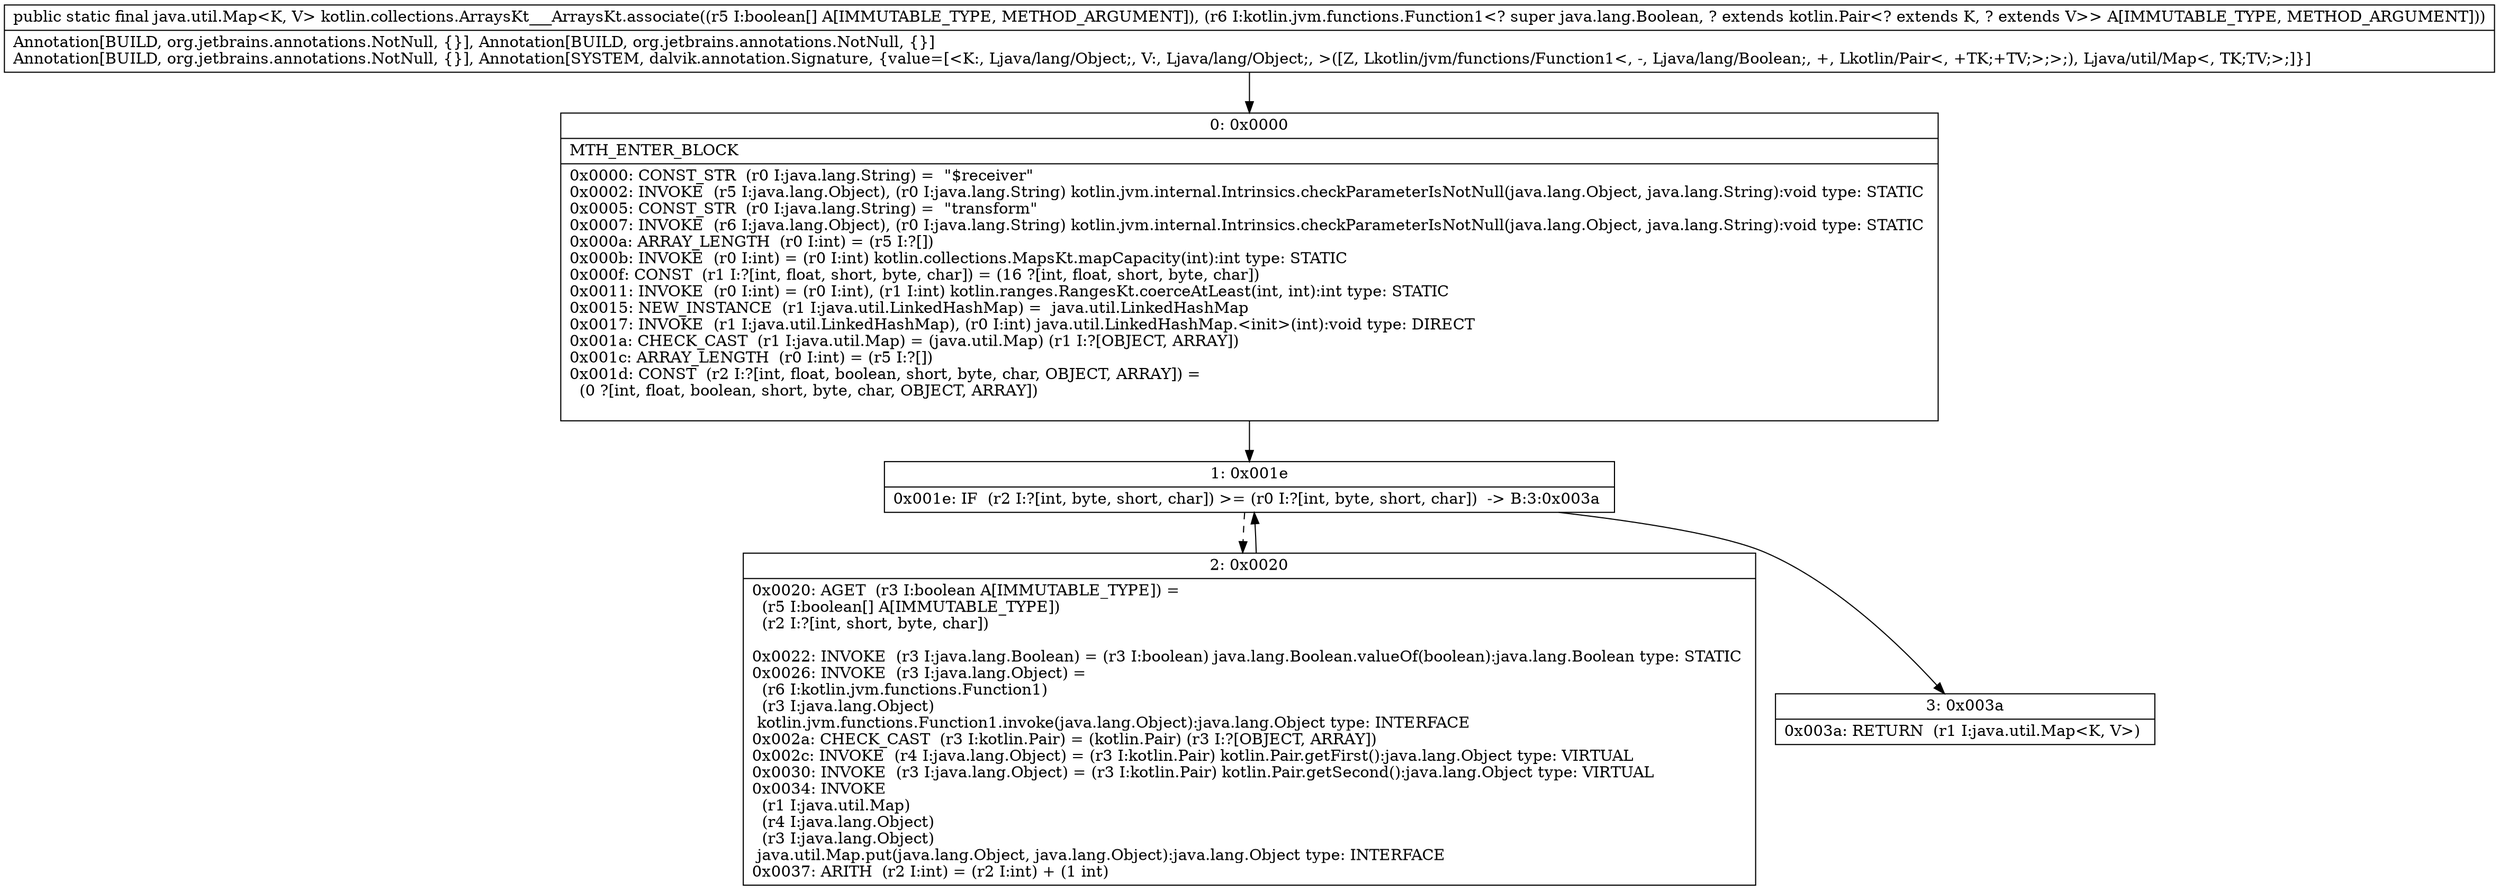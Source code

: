 digraph "CFG forkotlin.collections.ArraysKt___ArraysKt.associate([ZLkotlin\/jvm\/functions\/Function1;)Ljava\/util\/Map;" {
Node_0 [shape=record,label="{0\:\ 0x0000|MTH_ENTER_BLOCK\l|0x0000: CONST_STR  (r0 I:java.lang.String) =  \"$receiver\" \l0x0002: INVOKE  (r5 I:java.lang.Object), (r0 I:java.lang.String) kotlin.jvm.internal.Intrinsics.checkParameterIsNotNull(java.lang.Object, java.lang.String):void type: STATIC \l0x0005: CONST_STR  (r0 I:java.lang.String) =  \"transform\" \l0x0007: INVOKE  (r6 I:java.lang.Object), (r0 I:java.lang.String) kotlin.jvm.internal.Intrinsics.checkParameterIsNotNull(java.lang.Object, java.lang.String):void type: STATIC \l0x000a: ARRAY_LENGTH  (r0 I:int) = (r5 I:?[]) \l0x000b: INVOKE  (r0 I:int) = (r0 I:int) kotlin.collections.MapsKt.mapCapacity(int):int type: STATIC \l0x000f: CONST  (r1 I:?[int, float, short, byte, char]) = (16 ?[int, float, short, byte, char]) \l0x0011: INVOKE  (r0 I:int) = (r0 I:int), (r1 I:int) kotlin.ranges.RangesKt.coerceAtLeast(int, int):int type: STATIC \l0x0015: NEW_INSTANCE  (r1 I:java.util.LinkedHashMap) =  java.util.LinkedHashMap \l0x0017: INVOKE  (r1 I:java.util.LinkedHashMap), (r0 I:int) java.util.LinkedHashMap.\<init\>(int):void type: DIRECT \l0x001a: CHECK_CAST  (r1 I:java.util.Map) = (java.util.Map) (r1 I:?[OBJECT, ARRAY]) \l0x001c: ARRAY_LENGTH  (r0 I:int) = (r5 I:?[]) \l0x001d: CONST  (r2 I:?[int, float, boolean, short, byte, char, OBJECT, ARRAY]) = \l  (0 ?[int, float, boolean, short, byte, char, OBJECT, ARRAY])\l \l}"];
Node_1 [shape=record,label="{1\:\ 0x001e|0x001e: IF  (r2 I:?[int, byte, short, char]) \>= (r0 I:?[int, byte, short, char])  \-\> B:3:0x003a \l}"];
Node_2 [shape=record,label="{2\:\ 0x0020|0x0020: AGET  (r3 I:boolean A[IMMUTABLE_TYPE]) = \l  (r5 I:boolean[] A[IMMUTABLE_TYPE])\l  (r2 I:?[int, short, byte, char])\l \l0x0022: INVOKE  (r3 I:java.lang.Boolean) = (r3 I:boolean) java.lang.Boolean.valueOf(boolean):java.lang.Boolean type: STATIC \l0x0026: INVOKE  (r3 I:java.lang.Object) = \l  (r6 I:kotlin.jvm.functions.Function1)\l  (r3 I:java.lang.Object)\l kotlin.jvm.functions.Function1.invoke(java.lang.Object):java.lang.Object type: INTERFACE \l0x002a: CHECK_CAST  (r3 I:kotlin.Pair) = (kotlin.Pair) (r3 I:?[OBJECT, ARRAY]) \l0x002c: INVOKE  (r4 I:java.lang.Object) = (r3 I:kotlin.Pair) kotlin.Pair.getFirst():java.lang.Object type: VIRTUAL \l0x0030: INVOKE  (r3 I:java.lang.Object) = (r3 I:kotlin.Pair) kotlin.Pair.getSecond():java.lang.Object type: VIRTUAL \l0x0034: INVOKE  \l  (r1 I:java.util.Map)\l  (r4 I:java.lang.Object)\l  (r3 I:java.lang.Object)\l java.util.Map.put(java.lang.Object, java.lang.Object):java.lang.Object type: INTERFACE \l0x0037: ARITH  (r2 I:int) = (r2 I:int) + (1 int) \l}"];
Node_3 [shape=record,label="{3\:\ 0x003a|0x003a: RETURN  (r1 I:java.util.Map\<K, V\>) \l}"];
MethodNode[shape=record,label="{public static final java.util.Map\<K, V\> kotlin.collections.ArraysKt___ArraysKt.associate((r5 I:boolean[] A[IMMUTABLE_TYPE, METHOD_ARGUMENT]), (r6 I:kotlin.jvm.functions.Function1\<? super java.lang.Boolean, ? extends kotlin.Pair\<? extends K, ? extends V\>\> A[IMMUTABLE_TYPE, METHOD_ARGUMENT]))  | Annotation[BUILD, org.jetbrains.annotations.NotNull, \{\}], Annotation[BUILD, org.jetbrains.annotations.NotNull, \{\}]\lAnnotation[BUILD, org.jetbrains.annotations.NotNull, \{\}], Annotation[SYSTEM, dalvik.annotation.Signature, \{value=[\<K:, Ljava\/lang\/Object;, V:, Ljava\/lang\/Object;, \>([Z, Lkotlin\/jvm\/functions\/Function1\<, \-, Ljava\/lang\/Boolean;, +, Lkotlin\/Pair\<, +TK;+TV;\>;\>;), Ljava\/util\/Map\<, TK;TV;\>;]\}]\l}"];
MethodNode -> Node_0;
Node_0 -> Node_1;
Node_1 -> Node_2[style=dashed];
Node_1 -> Node_3;
Node_2 -> Node_1;
}

